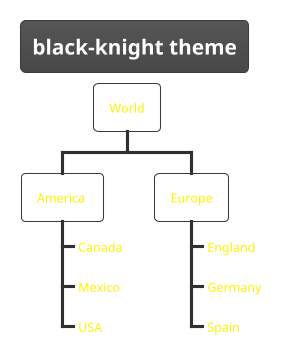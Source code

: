 ' Do not edit
' Theme Gallery
' autogenerated by script
'
@startwbs
!theme black-knight
title black-knight theme
* World
** America 
***_ Canada 
***_ Mexico
***_ USA
** Europe
***_  England
***_  Germany
***_  Spain
@endwbs
